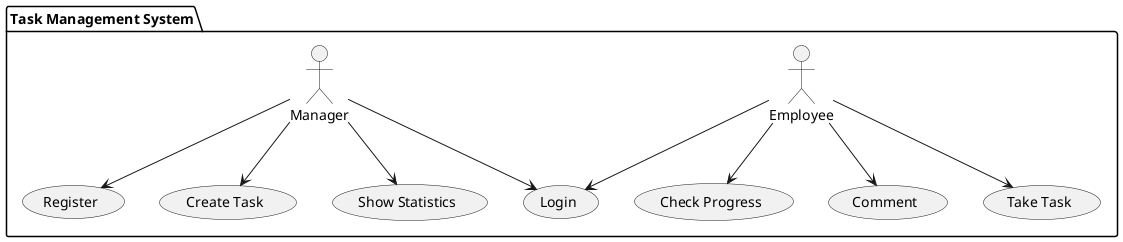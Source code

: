 @startuml
package "Task Management System" as TMS {
actor Employee
actor Manager


    usecase "Login" as UC1
    usecase "Register" as UC2
    usecase "Create Task" as UC3
    usecase "Take Task" as UC4
    usecase "Check Progress" as UC5
    usecase "Comment" as UC6
    usecase "Show Statistics" as UC7
}

Employee --> UC1
Employee --> UC4
Employee --> UC5
Employee --> UC6
Manager --> UC1
Manager --> UC2
Manager --> UC3
Manager --> UC7
@enduml
